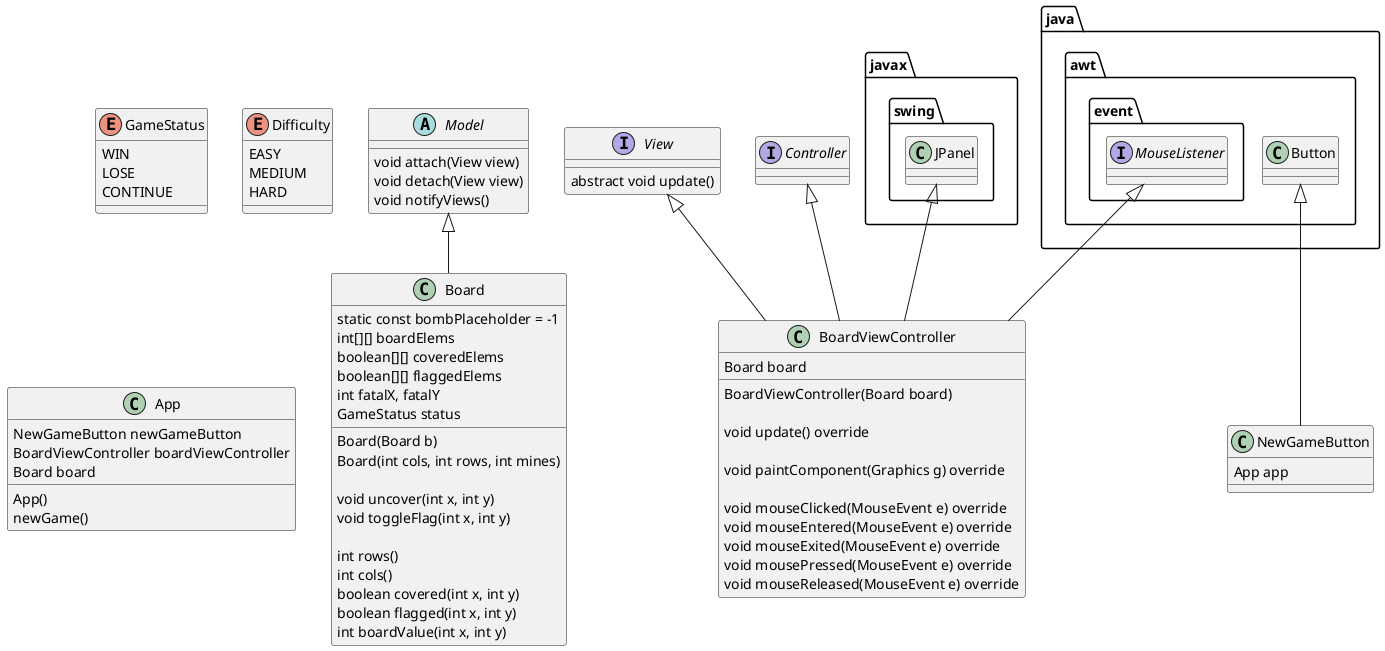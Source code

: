 @startuml

abstract class Model {
    void attach(View view)
    void detach(View view)
    void notifyViews()
}

class Board {

    static const bombPlaceholder = -1
    int[][] boardElems
    boolean[][] coveredElems
    boolean[][] flaggedElems
    int fatalX, fatalY
    GameStatus status

    Board(Board b)
    Board(int cols, int rows, int mines)

    void uncover(int x, int y)
    void toggleFlag(int x, int y)

    int rows()
    int cols()
    boolean covered(int x, int y)
    boolean flagged(int x, int y)
    int boardValue(int x, int y)
}

enum GameStatus {
    WIN
    LOSE
    CONTINUE
}

enum Difficulty {
    EASY
    MEDIUM
    HARD
}

class BoardViewController {
    Board board

    BoardViewController(Board board)

    void update() override

    void paintComponent(Graphics g) override

    void mouseClicked(MouseEvent e) override
    void mouseEntered(MouseEvent e) override
    void mouseExited(MouseEvent e) override
    void mousePressed(MouseEvent e) override
    void mouseReleased(MouseEvent e) override
}

interface View {
    abstract void update()
}

class NewGameButton {
    App app
}

class App {
    NewGameButton newGameButton
    BoardViewController boardViewController
    Board board

    App()
    newGame()
}

interface java.awt.event.MouseListener
class javax.swing.JPanel

interface Controller

Model <|-- Board
Controller <|-- BoardViewController
View <|-- BoardViewController
java.awt.event.MouseListener <|-- BoardViewController
javax.swing.JPanel <|-- BoardViewController
java.awt.Button <|-- NewGameButton

@enduml
